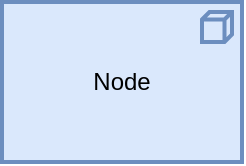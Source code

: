 <mxfile version="24.6.3" type="github">
  <diagram name="第 1 页" id="CKwHNL4QQdnIZkJhd2TK">
    <mxGraphModel dx="954" dy="540" grid="1" gridSize="10" guides="1" tooltips="1" connect="1" arrows="1" fold="1" page="1" pageScale="1" pageWidth="413" pageHeight="583" math="0" shadow="0">
      <root>
        <mxCell id="0" />
        <mxCell id="1" parent="0" />
        <mxCell id="FDfkP5XuBg6yXY6MCTS0-1" value="Node" style="html=1;outlineConnect=0;whiteSpace=wrap;fillColor=#dae8fc;strokeColor=#6c8ebf;shape=mxgraph.archimate3.application;appType=node;archiType=square;strokeWidth=2;" parent="1" vertex="1">
          <mxGeometry x="80" y="230" width="120" height="80" as="geometry" />
        </mxCell>
      </root>
    </mxGraphModel>
  </diagram>
</mxfile>
